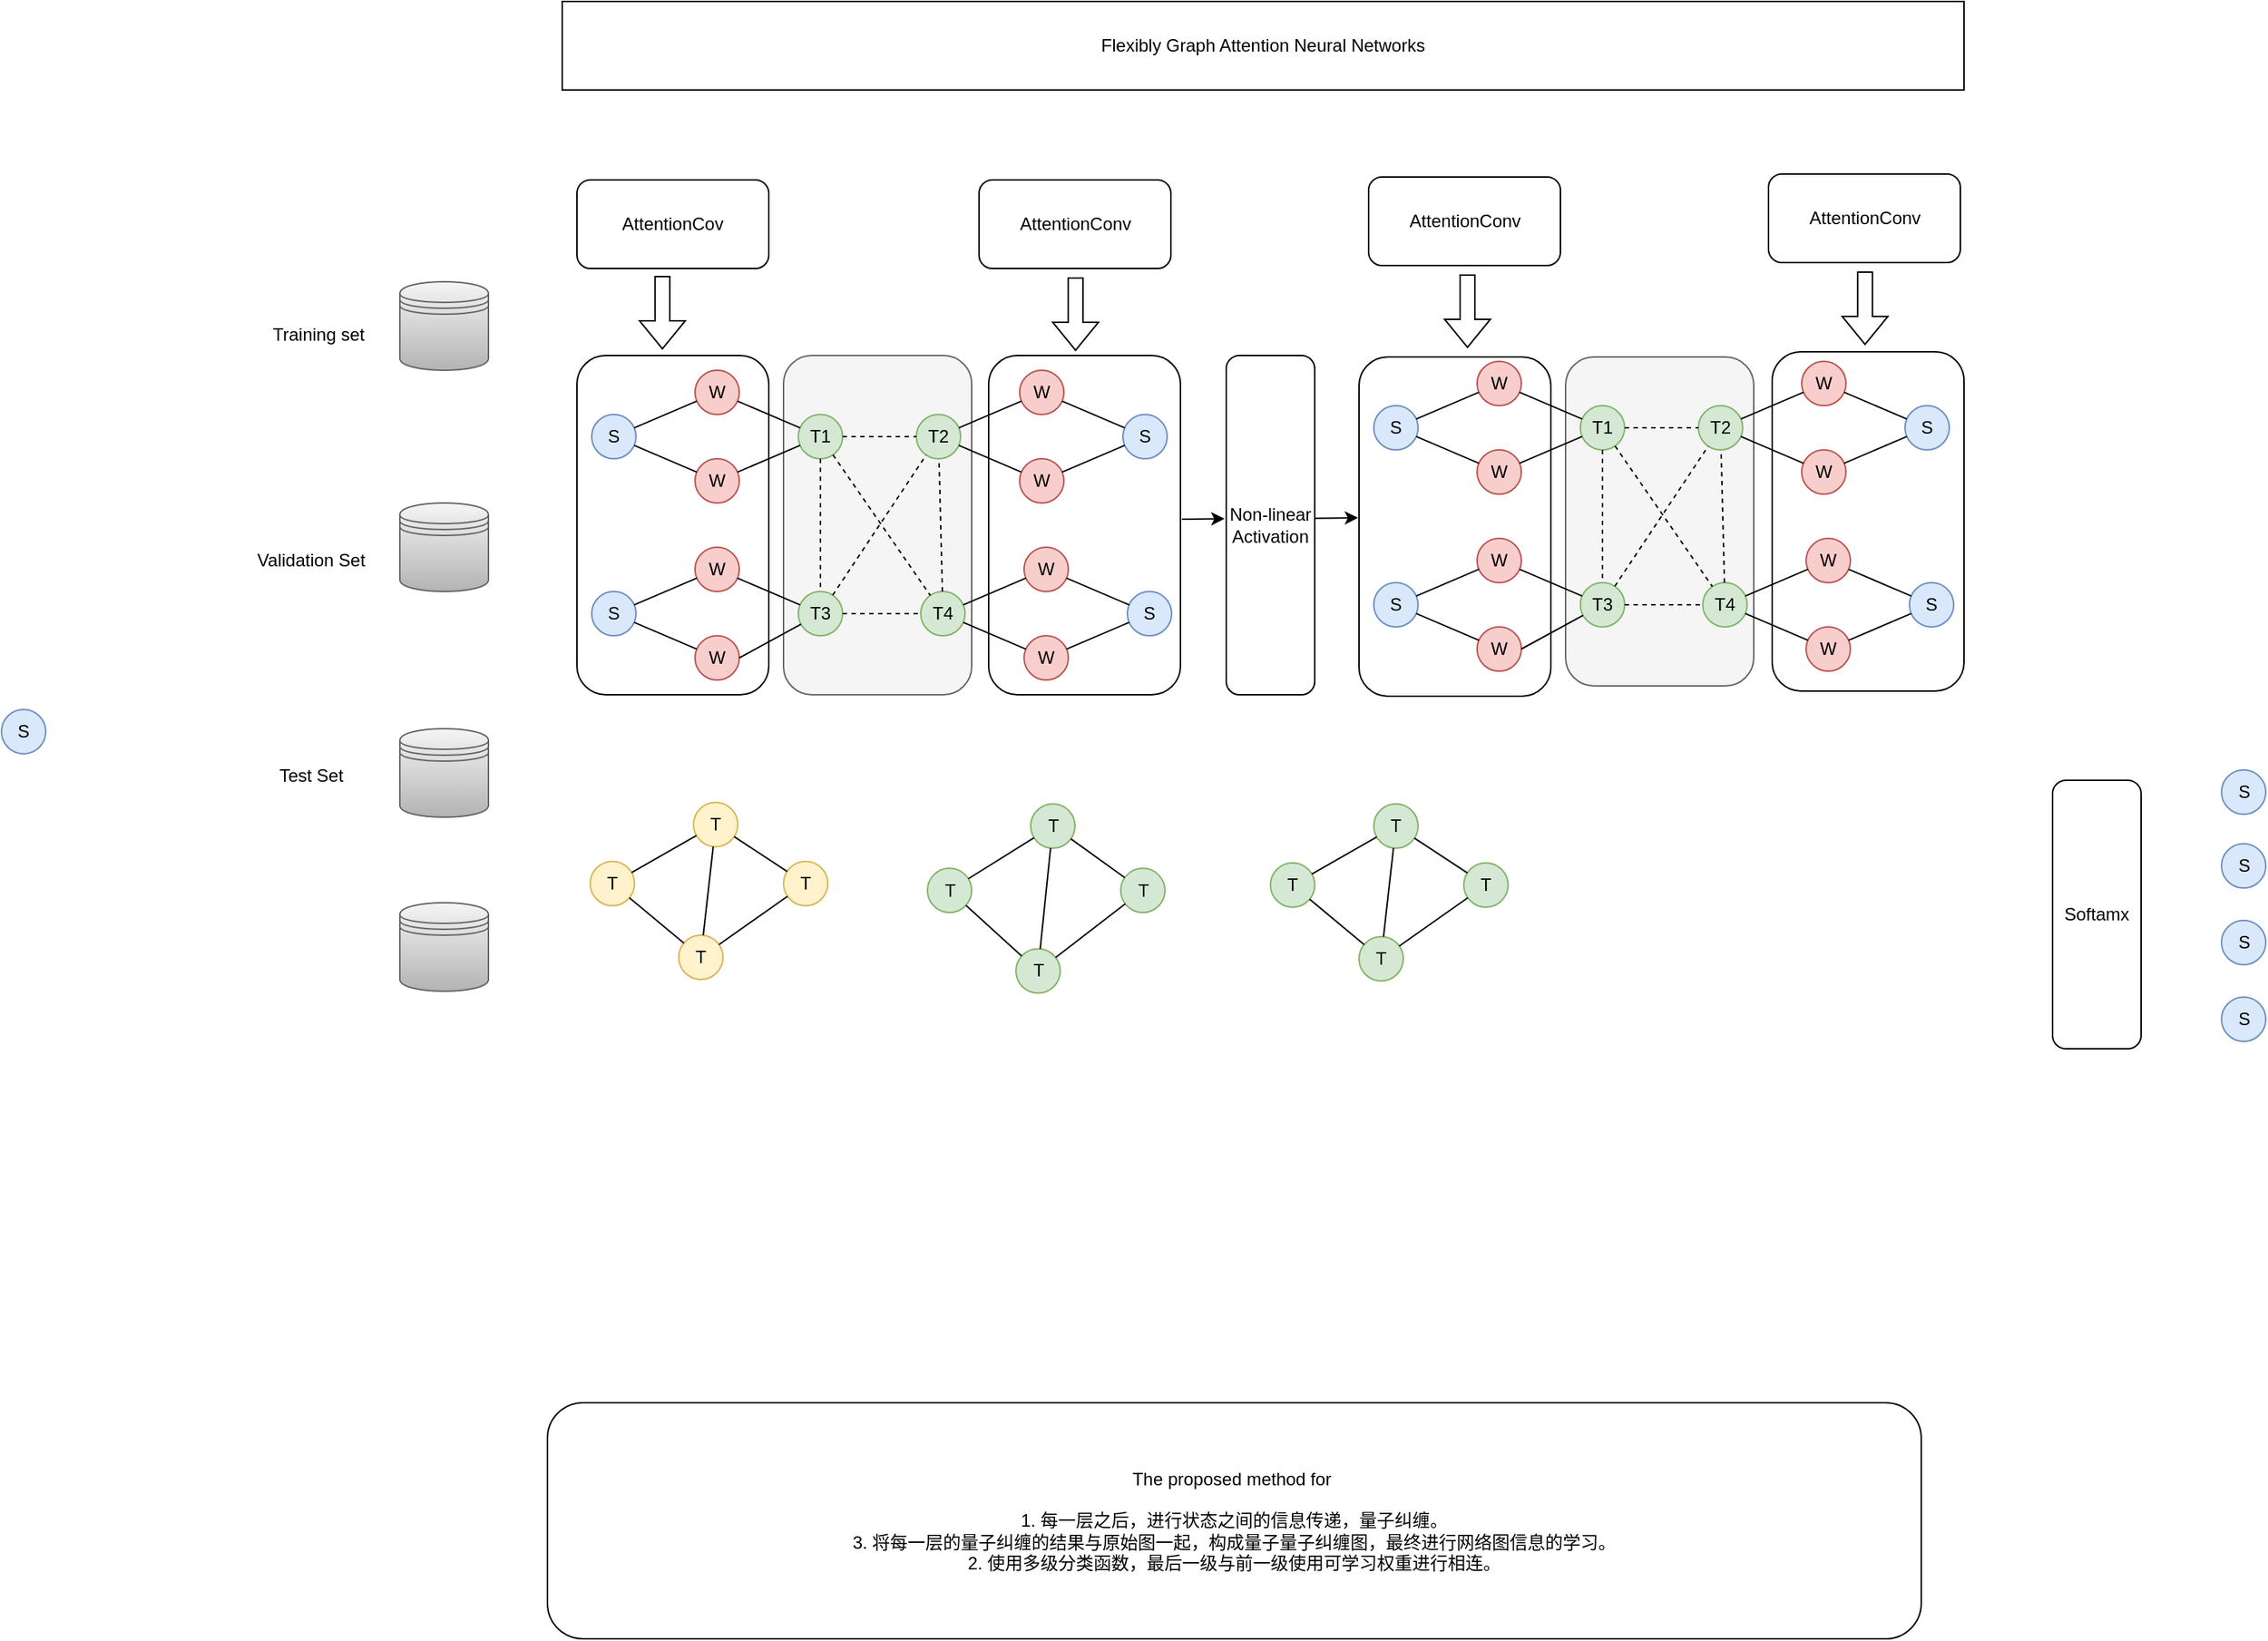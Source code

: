 <mxfile version="20.4.1" type="github">
  <diagram id="ObROusXgH3hBW1gGpqjg" name="第 1 页">
    <mxGraphModel dx="3052" dy="1200" grid="1" gridSize="10" guides="1" tooltips="1" connect="1" arrows="1" fold="1" page="1" pageScale="1" pageWidth="827" pageHeight="1169" math="0" shadow="0">
      <root>
        <mxCell id="0" />
        <mxCell id="1" parent="0" />
        <mxCell id="uUBAp2DgtA_l8BqaeNeY-1" value="" style="rounded=1;whiteSpace=wrap;html=1;" vertex="1" parent="1">
          <mxGeometry x="1020" y="817.5" width="130" height="230" as="geometry" />
        </mxCell>
        <mxCell id="uUBAp2DgtA_l8BqaeNeY-2" value="" style="rounded=1;whiteSpace=wrap;html=1;" vertex="1" parent="1">
          <mxGeometry x="489" y="820" width="130" height="230" as="geometry" />
        </mxCell>
        <mxCell id="uUBAp2DgtA_l8BqaeNeY-3" value="" style="rounded=1;whiteSpace=wrap;html=1;" vertex="1" parent="1">
          <mxGeometry x="740" y="821" width="130" height="230" as="geometry" />
        </mxCell>
        <mxCell id="uUBAp2DgtA_l8BqaeNeY-4" value="" style="rounded=1;whiteSpace=wrap;html=1;" vertex="1" parent="1">
          <mxGeometry x="210" y="820" width="130" height="230" as="geometry" />
        </mxCell>
        <mxCell id="uUBAp2DgtA_l8BqaeNeY-5" value="" style="rounded=1;whiteSpace=wrap;html=1;fillColor=#f5f5f5;fontColor=#333333;strokeColor=#666666;" vertex="1" parent="1">
          <mxGeometry x="350" y="820" width="127.5" height="230" as="geometry" />
        </mxCell>
        <mxCell id="uUBAp2DgtA_l8BqaeNeY-6" value="S" style="ellipse;whiteSpace=wrap;html=1;aspect=fixed;fillColor=#dae8fc;strokeColor=#6c8ebf;" vertex="1" parent="1">
          <mxGeometry x="220" y="860" width="30" height="30" as="geometry" />
        </mxCell>
        <mxCell id="uUBAp2DgtA_l8BqaeNeY-7" value="W" style="ellipse;whiteSpace=wrap;html=1;aspect=fixed;fillColor=#f8cecc;strokeColor=#b85450;" vertex="1" parent="1">
          <mxGeometry x="290" y="830" width="30" height="30" as="geometry" />
        </mxCell>
        <mxCell id="uUBAp2DgtA_l8BqaeNeY-8" value="W" style="ellipse;whiteSpace=wrap;html=1;aspect=fixed;fillColor=#f8cecc;strokeColor=#b85450;" vertex="1" parent="1">
          <mxGeometry x="290" y="890" width="30" height="30" as="geometry" />
        </mxCell>
        <mxCell id="uUBAp2DgtA_l8BqaeNeY-9" value="T1" style="ellipse;whiteSpace=wrap;html=1;aspect=fixed;fillColor=#d5e8d4;strokeColor=#82b366;" vertex="1" parent="1">
          <mxGeometry x="360" y="860" width="30" height="30" as="geometry" />
        </mxCell>
        <mxCell id="uUBAp2DgtA_l8BqaeNeY-10" value="S" style="ellipse;whiteSpace=wrap;html=1;aspect=fixed;fillColor=#dae8fc;strokeColor=#6c8ebf;" vertex="1" parent="1">
          <mxGeometry x="220" y="980" width="30" height="30" as="geometry" />
        </mxCell>
        <mxCell id="uUBAp2DgtA_l8BqaeNeY-11" value="W" style="ellipse;whiteSpace=wrap;html=1;aspect=fixed;fillColor=#f8cecc;strokeColor=#b85450;" vertex="1" parent="1">
          <mxGeometry x="290" y="950" width="30" height="30" as="geometry" />
        </mxCell>
        <mxCell id="uUBAp2DgtA_l8BqaeNeY-12" value="W" style="ellipse;whiteSpace=wrap;html=1;aspect=fixed;fillColor=#f8cecc;strokeColor=#b85450;" vertex="1" parent="1">
          <mxGeometry x="290" y="1010" width="30" height="30" as="geometry" />
        </mxCell>
        <mxCell id="uUBAp2DgtA_l8BqaeNeY-13" value="T3" style="ellipse;whiteSpace=wrap;html=1;aspect=fixed;fillColor=#d5e8d4;strokeColor=#82b366;" vertex="1" parent="1">
          <mxGeometry x="360" y="980" width="30" height="30" as="geometry" />
        </mxCell>
        <mxCell id="uUBAp2DgtA_l8BqaeNeY-14" value="" style="endArrow=none;html=1;rounded=0;" edge="1" parent="1" source="uUBAp2DgtA_l8BqaeNeY-6" target="uUBAp2DgtA_l8BqaeNeY-7">
          <mxGeometry width="50" height="50" relative="1" as="geometry">
            <mxPoint x="390" y="960" as="sourcePoint" />
            <mxPoint x="440" y="910" as="targetPoint" />
          </mxGeometry>
        </mxCell>
        <mxCell id="uUBAp2DgtA_l8BqaeNeY-15" value="" style="endArrow=none;html=1;rounded=0;" edge="1" parent="1" source="uUBAp2DgtA_l8BqaeNeY-6" target="uUBAp2DgtA_l8BqaeNeY-8">
          <mxGeometry width="50" height="50" relative="1" as="geometry">
            <mxPoint x="280" y="885" as="sourcePoint" />
            <mxPoint x="304.393" y="865.607" as="targetPoint" />
          </mxGeometry>
        </mxCell>
        <mxCell id="uUBAp2DgtA_l8BqaeNeY-16" value="" style="endArrow=none;html=1;rounded=0;" edge="1" parent="1" source="uUBAp2DgtA_l8BqaeNeY-10" target="uUBAp2DgtA_l8BqaeNeY-11">
          <mxGeometry width="50" height="50" relative="1" as="geometry">
            <mxPoint x="280" y="885" as="sourcePoint" />
            <mxPoint x="300" y="915" as="targetPoint" />
          </mxGeometry>
        </mxCell>
        <mxCell id="uUBAp2DgtA_l8BqaeNeY-17" value="" style="endArrow=none;html=1;rounded=0;" edge="1" parent="1" source="uUBAp2DgtA_l8BqaeNeY-10" target="uUBAp2DgtA_l8BqaeNeY-12">
          <mxGeometry width="50" height="50" relative="1" as="geometry">
            <mxPoint x="280" y="1005" as="sourcePoint" />
            <mxPoint x="304.393" y="985.607" as="targetPoint" />
          </mxGeometry>
        </mxCell>
        <mxCell id="uUBAp2DgtA_l8BqaeNeY-18" value="" style="endArrow=none;html=1;rounded=0;" edge="1" parent="1" source="uUBAp2DgtA_l8BqaeNeY-7" target="uUBAp2DgtA_l8BqaeNeY-9">
          <mxGeometry width="50" height="50" relative="1" as="geometry">
            <mxPoint x="280" y="885" as="sourcePoint" />
            <mxPoint x="304.393" y="865.607" as="targetPoint" />
          </mxGeometry>
        </mxCell>
        <mxCell id="uUBAp2DgtA_l8BqaeNeY-19" value="" style="endArrow=none;html=1;rounded=0;" edge="1" parent="1" source="uUBAp2DgtA_l8BqaeNeY-8" target="uUBAp2DgtA_l8BqaeNeY-9">
          <mxGeometry width="50" height="50" relative="1" as="geometry">
            <mxPoint x="330" y="855" as="sourcePoint" />
            <mxPoint x="370" y="885" as="targetPoint" />
          </mxGeometry>
        </mxCell>
        <mxCell id="uUBAp2DgtA_l8BqaeNeY-20" value="" style="endArrow=none;html=1;rounded=0;" edge="1" parent="1" source="uUBAp2DgtA_l8BqaeNeY-11" target="uUBAp2DgtA_l8BqaeNeY-13">
          <mxGeometry width="50" height="50" relative="1" as="geometry">
            <mxPoint x="330" y="915" as="sourcePoint" />
            <mxPoint x="370" y="885" as="targetPoint" />
          </mxGeometry>
        </mxCell>
        <mxCell id="uUBAp2DgtA_l8BqaeNeY-21" value="" style="endArrow=none;html=1;rounded=0;exitX=1;exitY=0.5;exitDx=0;exitDy=0;" edge="1" parent="1" source="uUBAp2DgtA_l8BqaeNeY-12" target="uUBAp2DgtA_l8BqaeNeY-13">
          <mxGeometry width="50" height="50" relative="1" as="geometry">
            <mxPoint x="330" y="975" as="sourcePoint" />
            <mxPoint x="370" y="1005" as="targetPoint" />
          </mxGeometry>
        </mxCell>
        <mxCell id="uUBAp2DgtA_l8BqaeNeY-22" value="T2" style="ellipse;whiteSpace=wrap;html=1;aspect=fixed;fillColor=#d5e8d4;strokeColor=#82b366;" vertex="1" parent="1">
          <mxGeometry x="440" y="860" width="30" height="30" as="geometry" />
        </mxCell>
        <mxCell id="uUBAp2DgtA_l8BqaeNeY-23" value="W" style="ellipse;whiteSpace=wrap;html=1;aspect=fixed;fillColor=#f8cecc;strokeColor=#b85450;" vertex="1" parent="1">
          <mxGeometry x="510" y="830" width="30" height="30" as="geometry" />
        </mxCell>
        <mxCell id="uUBAp2DgtA_l8BqaeNeY-24" value="W" style="ellipse;whiteSpace=wrap;html=1;aspect=fixed;fillColor=#f8cecc;strokeColor=#b85450;" vertex="1" parent="1">
          <mxGeometry x="510" y="890" width="30" height="30" as="geometry" />
        </mxCell>
        <mxCell id="uUBAp2DgtA_l8BqaeNeY-25" value="S" style="ellipse;whiteSpace=wrap;html=1;aspect=fixed;fillColor=#dae8fc;strokeColor=#6c8ebf;" vertex="1" parent="1">
          <mxGeometry x="580" y="860" width="30" height="30" as="geometry" />
        </mxCell>
        <mxCell id="uUBAp2DgtA_l8BqaeNeY-26" value="" style="endArrow=none;html=1;rounded=0;" edge="1" parent="1" source="uUBAp2DgtA_l8BqaeNeY-22" target="uUBAp2DgtA_l8BqaeNeY-23">
          <mxGeometry width="50" height="50" relative="1" as="geometry">
            <mxPoint x="610" y="960" as="sourcePoint" />
            <mxPoint x="660" y="910" as="targetPoint" />
          </mxGeometry>
        </mxCell>
        <mxCell id="uUBAp2DgtA_l8BqaeNeY-27" value="" style="endArrow=none;html=1;rounded=0;" edge="1" parent="1" source="uUBAp2DgtA_l8BqaeNeY-22" target="uUBAp2DgtA_l8BqaeNeY-24">
          <mxGeometry width="50" height="50" relative="1" as="geometry">
            <mxPoint x="500" y="885" as="sourcePoint" />
            <mxPoint x="524.393" y="865.607" as="targetPoint" />
          </mxGeometry>
        </mxCell>
        <mxCell id="uUBAp2DgtA_l8BqaeNeY-28" value="" style="endArrow=none;html=1;rounded=0;" edge="1" parent="1" source="uUBAp2DgtA_l8BqaeNeY-23" target="uUBAp2DgtA_l8BqaeNeY-25">
          <mxGeometry width="50" height="50" relative="1" as="geometry">
            <mxPoint x="500" y="885" as="sourcePoint" />
            <mxPoint x="524.393" y="865.607" as="targetPoint" />
          </mxGeometry>
        </mxCell>
        <mxCell id="uUBAp2DgtA_l8BqaeNeY-29" value="" style="endArrow=none;html=1;rounded=0;" edge="1" parent="1" source="uUBAp2DgtA_l8BqaeNeY-24" target="uUBAp2DgtA_l8BqaeNeY-25">
          <mxGeometry width="50" height="50" relative="1" as="geometry">
            <mxPoint x="550" y="855" as="sourcePoint" />
            <mxPoint x="590" y="885" as="targetPoint" />
          </mxGeometry>
        </mxCell>
        <mxCell id="uUBAp2DgtA_l8BqaeNeY-30" value="T4" style="ellipse;whiteSpace=wrap;html=1;aspect=fixed;fillColor=#d5e8d4;strokeColor=#82b366;" vertex="1" parent="1">
          <mxGeometry x="443" y="980" width="30" height="30" as="geometry" />
        </mxCell>
        <mxCell id="uUBAp2DgtA_l8BqaeNeY-31" value="W" style="ellipse;whiteSpace=wrap;html=1;aspect=fixed;fillColor=#f8cecc;strokeColor=#b85450;" vertex="1" parent="1">
          <mxGeometry x="513" y="950" width="30" height="30" as="geometry" />
        </mxCell>
        <mxCell id="uUBAp2DgtA_l8BqaeNeY-32" value="W" style="ellipse;whiteSpace=wrap;html=1;aspect=fixed;fillColor=#f8cecc;strokeColor=#b85450;" vertex="1" parent="1">
          <mxGeometry x="513" y="1010" width="30" height="30" as="geometry" />
        </mxCell>
        <mxCell id="uUBAp2DgtA_l8BqaeNeY-33" value="S" style="ellipse;whiteSpace=wrap;html=1;aspect=fixed;fillColor=#dae8fc;strokeColor=#6c8ebf;" vertex="1" parent="1">
          <mxGeometry x="583" y="980" width="30" height="30" as="geometry" />
        </mxCell>
        <mxCell id="uUBAp2DgtA_l8BqaeNeY-34" value="" style="endArrow=none;html=1;rounded=0;" edge="1" parent="1" source="uUBAp2DgtA_l8BqaeNeY-30" target="uUBAp2DgtA_l8BqaeNeY-31">
          <mxGeometry width="50" height="50" relative="1" as="geometry">
            <mxPoint x="613" y="1080" as="sourcePoint" />
            <mxPoint x="663" y="1030" as="targetPoint" />
          </mxGeometry>
        </mxCell>
        <mxCell id="uUBAp2DgtA_l8BqaeNeY-35" value="" style="endArrow=none;html=1;rounded=0;" edge="1" parent="1" source="uUBAp2DgtA_l8BqaeNeY-30" target="uUBAp2DgtA_l8BqaeNeY-32">
          <mxGeometry width="50" height="50" relative="1" as="geometry">
            <mxPoint x="503" y="1005" as="sourcePoint" />
            <mxPoint x="527.393" y="985.607" as="targetPoint" />
          </mxGeometry>
        </mxCell>
        <mxCell id="uUBAp2DgtA_l8BqaeNeY-36" value="" style="endArrow=none;html=1;rounded=0;" edge="1" parent="1" source="uUBAp2DgtA_l8BqaeNeY-31" target="uUBAp2DgtA_l8BqaeNeY-33">
          <mxGeometry width="50" height="50" relative="1" as="geometry">
            <mxPoint x="503" y="1005" as="sourcePoint" />
            <mxPoint x="527.393" y="985.607" as="targetPoint" />
          </mxGeometry>
        </mxCell>
        <mxCell id="uUBAp2DgtA_l8BqaeNeY-37" value="" style="endArrow=none;html=1;rounded=0;" edge="1" parent="1" source="uUBAp2DgtA_l8BqaeNeY-32" target="uUBAp2DgtA_l8BqaeNeY-33">
          <mxGeometry width="50" height="50" relative="1" as="geometry">
            <mxPoint x="553" y="975" as="sourcePoint" />
            <mxPoint x="593" y="1005" as="targetPoint" />
          </mxGeometry>
        </mxCell>
        <mxCell id="uUBAp2DgtA_l8BqaeNeY-38" value="" style="endArrow=none;dashed=1;html=1;rounded=0;" edge="1" parent="1" source="uUBAp2DgtA_l8BqaeNeY-9" target="uUBAp2DgtA_l8BqaeNeY-22">
          <mxGeometry width="50" height="50" relative="1" as="geometry">
            <mxPoint x="390" y="920" as="sourcePoint" />
            <mxPoint x="440" y="870" as="targetPoint" />
          </mxGeometry>
        </mxCell>
        <mxCell id="uUBAp2DgtA_l8BqaeNeY-39" value="" style="endArrow=none;dashed=1;html=1;rounded=0;" edge="1" parent="1" source="uUBAp2DgtA_l8BqaeNeY-9" target="uUBAp2DgtA_l8BqaeNeY-30">
          <mxGeometry width="50" height="50" relative="1" as="geometry">
            <mxPoint x="400" y="885" as="sourcePoint" />
            <mxPoint x="450" y="885" as="targetPoint" />
          </mxGeometry>
        </mxCell>
        <mxCell id="uUBAp2DgtA_l8BqaeNeY-40" value="" style="endArrow=none;dashed=1;html=1;rounded=0;" edge="1" parent="1" source="uUBAp2DgtA_l8BqaeNeY-9" target="uUBAp2DgtA_l8BqaeNeY-13">
          <mxGeometry width="50" height="50" relative="1" as="geometry">
            <mxPoint x="410" y="895" as="sourcePoint" />
            <mxPoint x="460" y="895" as="targetPoint" />
          </mxGeometry>
        </mxCell>
        <mxCell id="uUBAp2DgtA_l8BqaeNeY-41" value="" style="endArrow=none;dashed=1;html=1;rounded=0;" edge="1" parent="1" source="uUBAp2DgtA_l8BqaeNeY-30" target="uUBAp2DgtA_l8BqaeNeY-22">
          <mxGeometry width="50" height="50" relative="1" as="geometry">
            <mxPoint x="400" y="885" as="sourcePoint" />
            <mxPoint x="450" y="885" as="targetPoint" />
          </mxGeometry>
        </mxCell>
        <mxCell id="uUBAp2DgtA_l8BqaeNeY-42" value="" style="endArrow=none;dashed=1;html=1;rounded=0;" edge="1" parent="1" source="uUBAp2DgtA_l8BqaeNeY-13" target="uUBAp2DgtA_l8BqaeNeY-22">
          <mxGeometry width="50" height="50" relative="1" as="geometry">
            <mxPoint x="467.643" y="990.004" as="sourcePoint" />
            <mxPoint x="465.312" y="899.997" as="targetPoint" />
          </mxGeometry>
        </mxCell>
        <mxCell id="uUBAp2DgtA_l8BqaeNeY-43" value="" style="endArrow=none;dashed=1;html=1;rounded=0;" edge="1" parent="1" source="uUBAp2DgtA_l8BqaeNeY-13" target="uUBAp2DgtA_l8BqaeNeY-30">
          <mxGeometry width="50" height="50" relative="1" as="geometry">
            <mxPoint x="393.287" y="992.497" as="sourcePoint" />
            <mxPoint x="456.679" y="897.481" as="targetPoint" />
          </mxGeometry>
        </mxCell>
        <mxCell id="uUBAp2DgtA_l8BqaeNeY-44" value="" style="rounded=1;whiteSpace=wrap;html=1;fillColor=#f5f5f5;fontColor=#333333;strokeColor=#666666;" vertex="1" parent="1">
          <mxGeometry x="880" y="821" width="127.5" height="223" as="geometry" />
        </mxCell>
        <mxCell id="uUBAp2DgtA_l8BqaeNeY-45" value="S" style="ellipse;whiteSpace=wrap;html=1;aspect=fixed;fillColor=#dae8fc;strokeColor=#6c8ebf;" vertex="1" parent="1">
          <mxGeometry x="750" y="854" width="30" height="30" as="geometry" />
        </mxCell>
        <mxCell id="uUBAp2DgtA_l8BqaeNeY-46" value="W" style="ellipse;whiteSpace=wrap;html=1;aspect=fixed;fillColor=#f8cecc;strokeColor=#b85450;" vertex="1" parent="1">
          <mxGeometry x="820" y="824" width="30" height="30" as="geometry" />
        </mxCell>
        <mxCell id="uUBAp2DgtA_l8BqaeNeY-47" value="W" style="ellipse;whiteSpace=wrap;html=1;aspect=fixed;fillColor=#f8cecc;strokeColor=#b85450;" vertex="1" parent="1">
          <mxGeometry x="820" y="884" width="30" height="30" as="geometry" />
        </mxCell>
        <mxCell id="uUBAp2DgtA_l8BqaeNeY-48" value="T1" style="ellipse;whiteSpace=wrap;html=1;aspect=fixed;fillColor=#d5e8d4;strokeColor=#82b366;" vertex="1" parent="1">
          <mxGeometry x="890" y="854" width="30" height="30" as="geometry" />
        </mxCell>
        <mxCell id="uUBAp2DgtA_l8BqaeNeY-49" value="S" style="ellipse;whiteSpace=wrap;html=1;aspect=fixed;fillColor=#dae8fc;strokeColor=#6c8ebf;" vertex="1" parent="1">
          <mxGeometry x="750" y="974" width="30" height="30" as="geometry" />
        </mxCell>
        <mxCell id="uUBAp2DgtA_l8BqaeNeY-50" value="W" style="ellipse;whiteSpace=wrap;html=1;aspect=fixed;fillColor=#f8cecc;strokeColor=#b85450;" vertex="1" parent="1">
          <mxGeometry x="820" y="944" width="30" height="30" as="geometry" />
        </mxCell>
        <mxCell id="uUBAp2DgtA_l8BqaeNeY-51" value="W" style="ellipse;whiteSpace=wrap;html=1;aspect=fixed;fillColor=#f8cecc;strokeColor=#b85450;" vertex="1" parent="1">
          <mxGeometry x="820" y="1004" width="30" height="30" as="geometry" />
        </mxCell>
        <mxCell id="uUBAp2DgtA_l8BqaeNeY-52" value="T3" style="ellipse;whiteSpace=wrap;html=1;aspect=fixed;fillColor=#d5e8d4;strokeColor=#82b366;" vertex="1" parent="1">
          <mxGeometry x="890" y="974" width="30" height="30" as="geometry" />
        </mxCell>
        <mxCell id="uUBAp2DgtA_l8BqaeNeY-53" value="" style="endArrow=none;html=1;rounded=0;" edge="1" parent="1" source="uUBAp2DgtA_l8BqaeNeY-45" target="uUBAp2DgtA_l8BqaeNeY-46">
          <mxGeometry width="50" height="50" relative="1" as="geometry">
            <mxPoint x="920" y="954" as="sourcePoint" />
            <mxPoint x="970" y="904" as="targetPoint" />
          </mxGeometry>
        </mxCell>
        <mxCell id="uUBAp2DgtA_l8BqaeNeY-54" value="" style="endArrow=none;html=1;rounded=0;" edge="1" parent="1" source="uUBAp2DgtA_l8BqaeNeY-45" target="uUBAp2DgtA_l8BqaeNeY-47">
          <mxGeometry width="50" height="50" relative="1" as="geometry">
            <mxPoint x="810" y="879" as="sourcePoint" />
            <mxPoint x="834.393" y="859.607" as="targetPoint" />
          </mxGeometry>
        </mxCell>
        <mxCell id="uUBAp2DgtA_l8BqaeNeY-55" value="" style="endArrow=none;html=1;rounded=0;" edge="1" parent="1" source="uUBAp2DgtA_l8BqaeNeY-49" target="uUBAp2DgtA_l8BqaeNeY-50">
          <mxGeometry width="50" height="50" relative="1" as="geometry">
            <mxPoint x="810" y="879" as="sourcePoint" />
            <mxPoint x="830" y="909" as="targetPoint" />
          </mxGeometry>
        </mxCell>
        <mxCell id="uUBAp2DgtA_l8BqaeNeY-56" value="" style="endArrow=none;html=1;rounded=0;" edge="1" parent="1" source="uUBAp2DgtA_l8BqaeNeY-49" target="uUBAp2DgtA_l8BqaeNeY-51">
          <mxGeometry width="50" height="50" relative="1" as="geometry">
            <mxPoint x="810" y="999" as="sourcePoint" />
            <mxPoint x="834.393" y="979.607" as="targetPoint" />
          </mxGeometry>
        </mxCell>
        <mxCell id="uUBAp2DgtA_l8BqaeNeY-57" value="" style="endArrow=none;html=1;rounded=0;" edge="1" parent="1" source="uUBAp2DgtA_l8BqaeNeY-46" target="uUBAp2DgtA_l8BqaeNeY-48">
          <mxGeometry width="50" height="50" relative="1" as="geometry">
            <mxPoint x="810" y="879" as="sourcePoint" />
            <mxPoint x="834.393" y="859.607" as="targetPoint" />
          </mxGeometry>
        </mxCell>
        <mxCell id="uUBAp2DgtA_l8BqaeNeY-58" value="" style="endArrow=none;html=1;rounded=0;" edge="1" parent="1" source="uUBAp2DgtA_l8BqaeNeY-47" target="uUBAp2DgtA_l8BqaeNeY-48">
          <mxGeometry width="50" height="50" relative="1" as="geometry">
            <mxPoint x="860" y="849" as="sourcePoint" />
            <mxPoint x="900" y="879" as="targetPoint" />
          </mxGeometry>
        </mxCell>
        <mxCell id="uUBAp2DgtA_l8BqaeNeY-59" value="" style="endArrow=none;html=1;rounded=0;" edge="1" parent="1" source="uUBAp2DgtA_l8BqaeNeY-50" target="uUBAp2DgtA_l8BqaeNeY-52">
          <mxGeometry width="50" height="50" relative="1" as="geometry">
            <mxPoint x="860" y="909" as="sourcePoint" />
            <mxPoint x="900" y="879" as="targetPoint" />
          </mxGeometry>
        </mxCell>
        <mxCell id="uUBAp2DgtA_l8BqaeNeY-60" value="" style="endArrow=none;html=1;rounded=0;exitX=1;exitY=0.5;exitDx=0;exitDy=0;" edge="1" parent="1" source="uUBAp2DgtA_l8BqaeNeY-51" target="uUBAp2DgtA_l8BqaeNeY-52">
          <mxGeometry width="50" height="50" relative="1" as="geometry">
            <mxPoint x="860" y="969" as="sourcePoint" />
            <mxPoint x="900" y="999" as="targetPoint" />
          </mxGeometry>
        </mxCell>
        <mxCell id="uUBAp2DgtA_l8BqaeNeY-61" value="T2" style="ellipse;whiteSpace=wrap;html=1;aspect=fixed;fillColor=#d5e8d4;strokeColor=#82b366;" vertex="1" parent="1">
          <mxGeometry x="970" y="854" width="30" height="30" as="geometry" />
        </mxCell>
        <mxCell id="uUBAp2DgtA_l8BqaeNeY-62" value="W" style="ellipse;whiteSpace=wrap;html=1;aspect=fixed;fillColor=#f8cecc;strokeColor=#b85450;" vertex="1" parent="1">
          <mxGeometry x="1040" y="824" width="30" height="30" as="geometry" />
        </mxCell>
        <mxCell id="uUBAp2DgtA_l8BqaeNeY-63" value="W" style="ellipse;whiteSpace=wrap;html=1;aspect=fixed;fillColor=#f8cecc;strokeColor=#b85450;" vertex="1" parent="1">
          <mxGeometry x="1040" y="884" width="30" height="30" as="geometry" />
        </mxCell>
        <mxCell id="uUBAp2DgtA_l8BqaeNeY-64" value="S" style="ellipse;whiteSpace=wrap;html=1;aspect=fixed;fillColor=#dae8fc;strokeColor=#6c8ebf;" vertex="1" parent="1">
          <mxGeometry x="1110" y="854" width="30" height="30" as="geometry" />
        </mxCell>
        <mxCell id="uUBAp2DgtA_l8BqaeNeY-65" value="" style="endArrow=none;html=1;rounded=0;" edge="1" parent="1" source="uUBAp2DgtA_l8BqaeNeY-61" target="uUBAp2DgtA_l8BqaeNeY-62">
          <mxGeometry width="50" height="50" relative="1" as="geometry">
            <mxPoint x="1140" y="954" as="sourcePoint" />
            <mxPoint x="1190" y="904" as="targetPoint" />
          </mxGeometry>
        </mxCell>
        <mxCell id="uUBAp2DgtA_l8BqaeNeY-66" value="" style="endArrow=none;html=1;rounded=0;" edge="1" parent="1" source="uUBAp2DgtA_l8BqaeNeY-61" target="uUBAp2DgtA_l8BqaeNeY-63">
          <mxGeometry width="50" height="50" relative="1" as="geometry">
            <mxPoint x="1030" y="879" as="sourcePoint" />
            <mxPoint x="1054.393" y="859.607" as="targetPoint" />
          </mxGeometry>
        </mxCell>
        <mxCell id="uUBAp2DgtA_l8BqaeNeY-67" value="" style="endArrow=none;html=1;rounded=0;" edge="1" parent="1" source="uUBAp2DgtA_l8BqaeNeY-62" target="uUBAp2DgtA_l8BqaeNeY-64">
          <mxGeometry width="50" height="50" relative="1" as="geometry">
            <mxPoint x="1030" y="879" as="sourcePoint" />
            <mxPoint x="1054.393" y="859.607" as="targetPoint" />
          </mxGeometry>
        </mxCell>
        <mxCell id="uUBAp2DgtA_l8BqaeNeY-68" value="" style="endArrow=none;html=1;rounded=0;" edge="1" parent="1" source="uUBAp2DgtA_l8BqaeNeY-63" target="uUBAp2DgtA_l8BqaeNeY-64">
          <mxGeometry width="50" height="50" relative="1" as="geometry">
            <mxPoint x="1080" y="849" as="sourcePoint" />
            <mxPoint x="1120" y="879" as="targetPoint" />
          </mxGeometry>
        </mxCell>
        <mxCell id="uUBAp2DgtA_l8BqaeNeY-69" value="T4" style="ellipse;whiteSpace=wrap;html=1;aspect=fixed;fillColor=#d5e8d4;strokeColor=#82b366;" vertex="1" parent="1">
          <mxGeometry x="973" y="974" width="30" height="30" as="geometry" />
        </mxCell>
        <mxCell id="uUBAp2DgtA_l8BqaeNeY-70" value="W" style="ellipse;whiteSpace=wrap;html=1;aspect=fixed;fillColor=#f8cecc;strokeColor=#b85450;" vertex="1" parent="1">
          <mxGeometry x="1043" y="944" width="30" height="30" as="geometry" />
        </mxCell>
        <mxCell id="uUBAp2DgtA_l8BqaeNeY-71" value="W" style="ellipse;whiteSpace=wrap;html=1;aspect=fixed;fillColor=#f8cecc;strokeColor=#b85450;" vertex="1" parent="1">
          <mxGeometry x="1043" y="1004" width="30" height="30" as="geometry" />
        </mxCell>
        <mxCell id="uUBAp2DgtA_l8BqaeNeY-72" value="S" style="ellipse;whiteSpace=wrap;html=1;aspect=fixed;fillColor=#dae8fc;strokeColor=#6c8ebf;" vertex="1" parent="1">
          <mxGeometry x="1113" y="974" width="30" height="30" as="geometry" />
        </mxCell>
        <mxCell id="uUBAp2DgtA_l8BqaeNeY-73" value="" style="endArrow=none;html=1;rounded=0;" edge="1" parent="1" source="uUBAp2DgtA_l8BqaeNeY-69" target="uUBAp2DgtA_l8BqaeNeY-70">
          <mxGeometry width="50" height="50" relative="1" as="geometry">
            <mxPoint x="1143" y="1074" as="sourcePoint" />
            <mxPoint x="1193" y="1024" as="targetPoint" />
          </mxGeometry>
        </mxCell>
        <mxCell id="uUBAp2DgtA_l8BqaeNeY-74" value="" style="endArrow=none;html=1;rounded=0;" edge="1" parent="1" source="uUBAp2DgtA_l8BqaeNeY-69" target="uUBAp2DgtA_l8BqaeNeY-71">
          <mxGeometry width="50" height="50" relative="1" as="geometry">
            <mxPoint x="1033" y="999" as="sourcePoint" />
            <mxPoint x="1057.393" y="979.607" as="targetPoint" />
          </mxGeometry>
        </mxCell>
        <mxCell id="uUBAp2DgtA_l8BqaeNeY-75" value="" style="endArrow=none;html=1;rounded=0;" edge="1" parent="1" source="uUBAp2DgtA_l8BqaeNeY-70" target="uUBAp2DgtA_l8BqaeNeY-72">
          <mxGeometry width="50" height="50" relative="1" as="geometry">
            <mxPoint x="1033" y="999" as="sourcePoint" />
            <mxPoint x="1057.393" y="979.607" as="targetPoint" />
          </mxGeometry>
        </mxCell>
        <mxCell id="uUBAp2DgtA_l8BqaeNeY-76" value="" style="endArrow=none;html=1;rounded=0;" edge="1" parent="1" source="uUBAp2DgtA_l8BqaeNeY-71" target="uUBAp2DgtA_l8BqaeNeY-72">
          <mxGeometry width="50" height="50" relative="1" as="geometry">
            <mxPoint x="1083" y="969" as="sourcePoint" />
            <mxPoint x="1123" y="999" as="targetPoint" />
          </mxGeometry>
        </mxCell>
        <mxCell id="uUBAp2DgtA_l8BqaeNeY-77" value="" style="endArrow=none;dashed=1;html=1;rounded=0;" edge="1" parent="1" source="uUBAp2DgtA_l8BqaeNeY-48" target="uUBAp2DgtA_l8BqaeNeY-61">
          <mxGeometry width="50" height="50" relative="1" as="geometry">
            <mxPoint x="920" y="914" as="sourcePoint" />
            <mxPoint x="970" y="864" as="targetPoint" />
          </mxGeometry>
        </mxCell>
        <mxCell id="uUBAp2DgtA_l8BqaeNeY-78" value="" style="endArrow=none;dashed=1;html=1;rounded=0;" edge="1" parent="1" source="uUBAp2DgtA_l8BqaeNeY-48" target="uUBAp2DgtA_l8BqaeNeY-69">
          <mxGeometry width="50" height="50" relative="1" as="geometry">
            <mxPoint x="930" y="879" as="sourcePoint" />
            <mxPoint x="980" y="879" as="targetPoint" />
          </mxGeometry>
        </mxCell>
        <mxCell id="uUBAp2DgtA_l8BqaeNeY-79" value="" style="endArrow=none;dashed=1;html=1;rounded=0;" edge="1" parent="1" source="uUBAp2DgtA_l8BqaeNeY-48" target="uUBAp2DgtA_l8BqaeNeY-52">
          <mxGeometry width="50" height="50" relative="1" as="geometry">
            <mxPoint x="940" y="889" as="sourcePoint" />
            <mxPoint x="990" y="889" as="targetPoint" />
          </mxGeometry>
        </mxCell>
        <mxCell id="uUBAp2DgtA_l8BqaeNeY-80" value="" style="endArrow=none;dashed=1;html=1;rounded=0;" edge="1" parent="1" source="uUBAp2DgtA_l8BqaeNeY-69" target="uUBAp2DgtA_l8BqaeNeY-61">
          <mxGeometry width="50" height="50" relative="1" as="geometry">
            <mxPoint x="930" y="879" as="sourcePoint" />
            <mxPoint x="980" y="879" as="targetPoint" />
          </mxGeometry>
        </mxCell>
        <mxCell id="uUBAp2DgtA_l8BqaeNeY-81" value="" style="endArrow=none;dashed=1;html=1;rounded=0;" edge="1" parent="1" source="uUBAp2DgtA_l8BqaeNeY-52" target="uUBAp2DgtA_l8BqaeNeY-61">
          <mxGeometry width="50" height="50" relative="1" as="geometry">
            <mxPoint x="997.643" y="984.004" as="sourcePoint" />
            <mxPoint x="995.312" y="893.997" as="targetPoint" />
          </mxGeometry>
        </mxCell>
        <mxCell id="uUBAp2DgtA_l8BqaeNeY-82" value="" style="endArrow=none;dashed=1;html=1;rounded=0;" edge="1" parent="1" source="uUBAp2DgtA_l8BqaeNeY-52" target="uUBAp2DgtA_l8BqaeNeY-69">
          <mxGeometry width="50" height="50" relative="1" as="geometry">
            <mxPoint x="923.287" y="986.497" as="sourcePoint" />
            <mxPoint x="986.679" y="891.481" as="targetPoint" />
          </mxGeometry>
        </mxCell>
        <mxCell id="uUBAp2DgtA_l8BqaeNeY-83" value="Non-linear&lt;br&gt;Activation" style="rounded=1;whiteSpace=wrap;html=1;" vertex="1" parent="1">
          <mxGeometry x="650" y="820" width="60" height="230" as="geometry" />
        </mxCell>
        <mxCell id="uUBAp2DgtA_l8BqaeNeY-84" value="Softamx" style="rounded=1;whiteSpace=wrap;html=1;" vertex="1" parent="1">
          <mxGeometry x="1210" y="1108" width="60" height="182" as="geometry" />
        </mxCell>
        <mxCell id="uUBAp2DgtA_l8BqaeNeY-85" value="" style="shape=datastore;whiteSpace=wrap;html=1;fillColor=#f5f5f5;strokeColor=#666666;gradientColor=#b3b3b3;" vertex="1" parent="1">
          <mxGeometry x="90" y="770" width="60" height="60" as="geometry" />
        </mxCell>
        <mxCell id="uUBAp2DgtA_l8BqaeNeY-86" value="" style="shape=datastore;whiteSpace=wrap;html=1;fillColor=#f5f5f5;strokeColor=#666666;gradientColor=#b3b3b3;" vertex="1" parent="1">
          <mxGeometry x="90" y="920" width="60" height="60" as="geometry" />
        </mxCell>
        <mxCell id="uUBAp2DgtA_l8BqaeNeY-87" value="" style="shape=datastore;whiteSpace=wrap;html=1;fillColor=#f5f5f5;strokeColor=#666666;gradientColor=#b3b3b3;" vertex="1" parent="1">
          <mxGeometry x="90" y="1073" width="60" height="60" as="geometry" />
        </mxCell>
        <mxCell id="uUBAp2DgtA_l8BqaeNeY-88" value="S" style="ellipse;whiteSpace=wrap;html=1;aspect=fixed;fillColor=#dae8fc;strokeColor=#6c8ebf;" vertex="1" parent="1">
          <mxGeometry x="1324.5" y="1101" width="30" height="30" as="geometry" />
        </mxCell>
        <mxCell id="uUBAp2DgtA_l8BqaeNeY-89" value="S" style="ellipse;whiteSpace=wrap;html=1;aspect=fixed;fillColor=#dae8fc;strokeColor=#6c8ebf;" vertex="1" parent="1">
          <mxGeometry x="1324.5" y="1151" width="30" height="30" as="geometry" />
        </mxCell>
        <mxCell id="uUBAp2DgtA_l8BqaeNeY-90" value="S" style="ellipse;whiteSpace=wrap;html=1;aspect=fixed;fillColor=#dae8fc;strokeColor=#6c8ebf;" vertex="1" parent="1">
          <mxGeometry x="1324.5" y="1203" width="30" height="30" as="geometry" />
        </mxCell>
        <mxCell id="uUBAp2DgtA_l8BqaeNeY-91" value="S" style="ellipse;whiteSpace=wrap;html=1;aspect=fixed;fillColor=#dae8fc;strokeColor=#6c8ebf;" vertex="1" parent="1">
          <mxGeometry x="1324.5" y="1255" width="30" height="30" as="geometry" />
        </mxCell>
        <mxCell id="uUBAp2DgtA_l8BqaeNeY-92" value="" style="shape=flexArrow;endArrow=classic;html=1;rounded=0;" edge="1" parent="1">
          <mxGeometry width="50" height="50" relative="1" as="geometry">
            <mxPoint x="267.91" y="766" as="sourcePoint" />
            <mxPoint x="267.91" y="816" as="targetPoint" />
          </mxGeometry>
        </mxCell>
        <mxCell id="uUBAp2DgtA_l8BqaeNeY-93" value="AttentionCov" style="rounded=1;whiteSpace=wrap;html=1;" vertex="1" parent="1">
          <mxGeometry x="210" y="701" width="130" height="60" as="geometry" />
        </mxCell>
        <mxCell id="uUBAp2DgtA_l8BqaeNeY-94" value="AttentionConv" style="rounded=1;whiteSpace=wrap;html=1;" vertex="1" parent="1">
          <mxGeometry x="746.5" y="699" width="130" height="60" as="geometry" />
        </mxCell>
        <mxCell id="uUBAp2DgtA_l8BqaeNeY-95" value="" style="shape=flexArrow;endArrow=classic;html=1;rounded=0;" edge="1" parent="1">
          <mxGeometry width="50" height="50" relative="1" as="geometry">
            <mxPoint x="813.5" y="765" as="sourcePoint" />
            <mxPoint x="813.5" y="815" as="targetPoint" />
          </mxGeometry>
        </mxCell>
        <mxCell id="uUBAp2DgtA_l8BqaeNeY-96" value="" style="shape=flexArrow;endArrow=classic;html=1;rounded=0;" edge="1" parent="1">
          <mxGeometry width="50" height="50" relative="1" as="geometry">
            <mxPoint x="547.91" y="767" as="sourcePoint" />
            <mxPoint x="547.91" y="817" as="targetPoint" />
          </mxGeometry>
        </mxCell>
        <mxCell id="uUBAp2DgtA_l8BqaeNeY-97" value="AttentionConv" style="rounded=1;whiteSpace=wrap;html=1;" vertex="1" parent="1">
          <mxGeometry x="482.5" y="701" width="130" height="60" as="geometry" />
        </mxCell>
        <mxCell id="uUBAp2DgtA_l8BqaeNeY-98" value="" style="shape=flexArrow;endArrow=classic;html=1;rounded=0;" edge="1" parent="1">
          <mxGeometry width="50" height="50" relative="1" as="geometry">
            <mxPoint x="1082.91" y="763" as="sourcePoint" />
            <mxPoint x="1082.91" y="813" as="targetPoint" />
          </mxGeometry>
        </mxCell>
        <mxCell id="uUBAp2DgtA_l8BqaeNeY-99" value="AttentionConv" style="rounded=1;whiteSpace=wrap;html=1;" vertex="1" parent="1">
          <mxGeometry x="1017.5" y="697" width="130" height="60" as="geometry" />
        </mxCell>
        <mxCell id="uUBAp2DgtA_l8BqaeNeY-100" value="" style="group" vertex="1" connectable="0" parent="1">
          <mxGeometry x="447.5" y="1124" width="161" height="131" as="geometry" />
        </mxCell>
        <mxCell id="uUBAp2DgtA_l8BqaeNeY-101" value="T" style="ellipse;whiteSpace=wrap;html=1;aspect=fixed;fillColor=#d5e8d4;strokeColor=#82b366;" vertex="1" parent="uUBAp2DgtA_l8BqaeNeY-100">
          <mxGeometry y="43.667" width="30" height="30" as="geometry" />
        </mxCell>
        <mxCell id="uUBAp2DgtA_l8BqaeNeY-102" value="T" style="ellipse;whiteSpace=wrap;html=1;aspect=fixed;fillColor=#d5e8d4;strokeColor=#82b366;" vertex="1" parent="uUBAp2DgtA_l8BqaeNeY-100">
          <mxGeometry x="70" width="30" height="30" as="geometry" />
        </mxCell>
        <mxCell id="uUBAp2DgtA_l8BqaeNeY-103" value="" style="endArrow=none;html=1;rounded=0;" edge="1" parent="uUBAp2DgtA_l8BqaeNeY-100" source="uUBAp2DgtA_l8BqaeNeY-102" target="uUBAp2DgtA_l8BqaeNeY-101">
          <mxGeometry width="50" height="50" relative="1" as="geometry">
            <mxPoint x="-321.213" y="252.075" as="sourcePoint" />
            <mxPoint x="-278.815" y="271.995" as="targetPoint" />
          </mxGeometry>
        </mxCell>
        <mxCell id="uUBAp2DgtA_l8BqaeNeY-104" value="T" style="ellipse;whiteSpace=wrap;html=1;aspect=fixed;fillColor=#d5e8d4;strokeColor=#82b366;" vertex="1" parent="uUBAp2DgtA_l8BqaeNeY-100">
          <mxGeometry x="60" y="98.25" width="30" height="30" as="geometry" />
        </mxCell>
        <mxCell id="uUBAp2DgtA_l8BqaeNeY-105" value="T" style="ellipse;whiteSpace=wrap;html=1;aspect=fixed;fillColor=#d5e8d4;strokeColor=#82b366;" vertex="1" parent="uUBAp2DgtA_l8BqaeNeY-100">
          <mxGeometry x="131" y="43.667" width="30" height="30" as="geometry" />
        </mxCell>
        <mxCell id="uUBAp2DgtA_l8BqaeNeY-106" value="" style="endArrow=none;html=1;rounded=0;" edge="1" parent="uUBAp2DgtA_l8BqaeNeY-100" source="uUBAp2DgtA_l8BqaeNeY-104" target="uUBAp2DgtA_l8BqaeNeY-102">
          <mxGeometry width="50" height="50" relative="1" as="geometry">
            <mxPoint x="-260.213" y="295.742" as="sourcePoint" />
            <mxPoint x="-217.815" y="315.661" as="targetPoint" />
          </mxGeometry>
        </mxCell>
        <mxCell id="uUBAp2DgtA_l8BqaeNeY-107" value="" style="endArrow=none;html=1;rounded=0;" edge="1" parent="uUBAp2DgtA_l8BqaeNeY-100" source="uUBAp2DgtA_l8BqaeNeY-105" target="uUBAp2DgtA_l8BqaeNeY-102">
          <mxGeometry width="50" height="50" relative="1" as="geometry">
            <mxPoint x="87.543" y="98.337" as="sourcePoint" />
            <mxPoint x="93.344" y="43.567" as="targetPoint" />
          </mxGeometry>
        </mxCell>
        <mxCell id="uUBAp2DgtA_l8BqaeNeY-108" value="" style="endArrow=none;html=1;rounded=0;" edge="1" parent="uUBAp2DgtA_l8BqaeNeY-100" source="uUBAp2DgtA_l8BqaeNeY-104" target="uUBAp2DgtA_l8BqaeNeY-101">
          <mxGeometry width="50" height="50" relative="1" as="geometry">
            <mxPoint x="81.958" y="35.381" as="sourcePoint" />
            <mxPoint x="38.009" y="62.806" as="targetPoint" />
          </mxGeometry>
        </mxCell>
        <mxCell id="uUBAp2DgtA_l8BqaeNeY-109" value="" style="endArrow=none;html=1;rounded=0;" edge="1" parent="uUBAp2DgtA_l8BqaeNeY-100" source="uUBAp2DgtA_l8BqaeNeY-105" target="uUBAp2DgtA_l8BqaeNeY-104">
          <mxGeometry width="50" height="50" relative="1" as="geometry">
            <mxPoint x="73.439" y="115.108" as="sourcePoint" />
            <mxPoint x="36.554" y="81.401" as="targetPoint" />
          </mxGeometry>
        </mxCell>
        <mxCell id="uUBAp2DgtA_l8BqaeNeY-110" value="" style="group" vertex="1" connectable="0" parent="1">
          <mxGeometry x="219" y="1123" width="161" height="120" as="geometry" />
        </mxCell>
        <mxCell id="uUBAp2DgtA_l8BqaeNeY-111" value="T" style="ellipse;whiteSpace=wrap;html=1;aspect=fixed;fillColor=#fff2cc;strokeColor=#d6b656;" vertex="1" parent="uUBAp2DgtA_l8BqaeNeY-110">
          <mxGeometry y="40" width="30" height="30" as="geometry" />
        </mxCell>
        <mxCell id="uUBAp2DgtA_l8BqaeNeY-112" value="T" style="ellipse;whiteSpace=wrap;html=1;aspect=fixed;fillColor=#fff2cc;strokeColor=#d6b656;" vertex="1" parent="uUBAp2DgtA_l8BqaeNeY-110">
          <mxGeometry x="70" width="30" height="30" as="geometry" />
        </mxCell>
        <mxCell id="uUBAp2DgtA_l8BqaeNeY-113" value="" style="endArrow=none;html=1;rounded=0;" edge="1" parent="uUBAp2DgtA_l8BqaeNeY-110" source="uUBAp2DgtA_l8BqaeNeY-112" target="uUBAp2DgtA_l8BqaeNeY-111">
          <mxGeometry width="50" height="50" relative="1" as="geometry">
            <mxPoint x="-321.213" y="230.909" as="sourcePoint" />
            <mxPoint x="-278.815" y="249.155" as="targetPoint" />
          </mxGeometry>
        </mxCell>
        <mxCell id="uUBAp2DgtA_l8BqaeNeY-114" value="T" style="ellipse;whiteSpace=wrap;html=1;aspect=fixed;fillColor=#fff2cc;strokeColor=#d6b656;" vertex="1" parent="uUBAp2DgtA_l8BqaeNeY-110">
          <mxGeometry x="60" y="90" width="30" height="30" as="geometry" />
        </mxCell>
        <mxCell id="uUBAp2DgtA_l8BqaeNeY-115" value="T" style="ellipse;whiteSpace=wrap;html=1;aspect=fixed;fillColor=#fff2cc;strokeColor=#d6b656;" vertex="1" parent="uUBAp2DgtA_l8BqaeNeY-110">
          <mxGeometry x="131" y="40" width="30" height="30" as="geometry" />
        </mxCell>
        <mxCell id="uUBAp2DgtA_l8BqaeNeY-116" value="" style="endArrow=none;html=1;rounded=0;" edge="1" parent="uUBAp2DgtA_l8BqaeNeY-110" source="uUBAp2DgtA_l8BqaeNeY-114" target="uUBAp2DgtA_l8BqaeNeY-112">
          <mxGeometry width="50" height="50" relative="1" as="geometry">
            <mxPoint x="-260.213" y="270.909" as="sourcePoint" />
            <mxPoint x="-217.815" y="289.155" as="targetPoint" />
          </mxGeometry>
        </mxCell>
        <mxCell id="uUBAp2DgtA_l8BqaeNeY-117" value="" style="endArrow=none;html=1;rounded=0;" edge="1" parent="uUBAp2DgtA_l8BqaeNeY-110" source="uUBAp2DgtA_l8BqaeNeY-115" target="uUBAp2DgtA_l8BqaeNeY-112">
          <mxGeometry width="50" height="50" relative="1" as="geometry">
            <mxPoint x="87.543" y="90.08" as="sourcePoint" />
            <mxPoint x="93.344" y="39.908" as="targetPoint" />
          </mxGeometry>
        </mxCell>
        <mxCell id="uUBAp2DgtA_l8BqaeNeY-118" value="" style="endArrow=none;html=1;rounded=0;" edge="1" parent="uUBAp2DgtA_l8BqaeNeY-110" source="uUBAp2DgtA_l8BqaeNeY-114" target="uUBAp2DgtA_l8BqaeNeY-111">
          <mxGeometry width="50" height="50" relative="1" as="geometry">
            <mxPoint x="81.958" y="32.41" as="sourcePoint" />
            <mxPoint x="38.009" y="57.532" as="targetPoint" />
          </mxGeometry>
        </mxCell>
        <mxCell id="uUBAp2DgtA_l8BqaeNeY-119" value="" style="endArrow=none;html=1;rounded=0;" edge="1" parent="uUBAp2DgtA_l8BqaeNeY-110" source="uUBAp2DgtA_l8BqaeNeY-115" target="uUBAp2DgtA_l8BqaeNeY-114">
          <mxGeometry width="50" height="50" relative="1" as="geometry">
            <mxPoint x="73.439" y="105.443" as="sourcePoint" />
            <mxPoint x="36.554" y="74.566" as="targetPoint" />
          </mxGeometry>
        </mxCell>
        <mxCell id="uUBAp2DgtA_l8BqaeNeY-120" value="" style="group" vertex="1" connectable="0" parent="1">
          <mxGeometry x="680" y="1124" width="161" height="120" as="geometry" />
        </mxCell>
        <mxCell id="uUBAp2DgtA_l8BqaeNeY-121" value="T" style="ellipse;whiteSpace=wrap;html=1;aspect=fixed;fillColor=#d5e8d4;strokeColor=#82b366;" vertex="1" parent="uUBAp2DgtA_l8BqaeNeY-120">
          <mxGeometry y="40" width="30" height="30" as="geometry" />
        </mxCell>
        <mxCell id="uUBAp2DgtA_l8BqaeNeY-122" value="T" style="ellipse;whiteSpace=wrap;html=1;aspect=fixed;fillColor=#d5e8d4;strokeColor=#82b366;" vertex="1" parent="uUBAp2DgtA_l8BqaeNeY-120">
          <mxGeometry x="70" width="30" height="30" as="geometry" />
        </mxCell>
        <mxCell id="uUBAp2DgtA_l8BqaeNeY-123" value="" style="endArrow=none;html=1;rounded=0;" edge="1" parent="uUBAp2DgtA_l8BqaeNeY-120" source="uUBAp2DgtA_l8BqaeNeY-122" target="uUBAp2DgtA_l8BqaeNeY-121">
          <mxGeometry width="50" height="50" relative="1" as="geometry">
            <mxPoint x="-321.213" y="230.909" as="sourcePoint" />
            <mxPoint x="-278.815" y="249.155" as="targetPoint" />
          </mxGeometry>
        </mxCell>
        <mxCell id="uUBAp2DgtA_l8BqaeNeY-124" value="T" style="ellipse;whiteSpace=wrap;html=1;aspect=fixed;fillColor=#d5e8d4;strokeColor=#82b366;" vertex="1" parent="uUBAp2DgtA_l8BqaeNeY-120">
          <mxGeometry x="60" y="90" width="30" height="30" as="geometry" />
        </mxCell>
        <mxCell id="uUBAp2DgtA_l8BqaeNeY-125" value="T" style="ellipse;whiteSpace=wrap;html=1;aspect=fixed;fillColor=#d5e8d4;strokeColor=#82b366;" vertex="1" parent="uUBAp2DgtA_l8BqaeNeY-120">
          <mxGeometry x="131" y="40" width="30" height="30" as="geometry" />
        </mxCell>
        <mxCell id="uUBAp2DgtA_l8BqaeNeY-126" value="" style="endArrow=none;html=1;rounded=0;" edge="1" parent="uUBAp2DgtA_l8BqaeNeY-120" source="uUBAp2DgtA_l8BqaeNeY-124" target="uUBAp2DgtA_l8BqaeNeY-122">
          <mxGeometry width="50" height="50" relative="1" as="geometry">
            <mxPoint x="-260.213" y="270.909" as="sourcePoint" />
            <mxPoint x="-217.815" y="289.155" as="targetPoint" />
          </mxGeometry>
        </mxCell>
        <mxCell id="uUBAp2DgtA_l8BqaeNeY-127" value="" style="endArrow=none;html=1;rounded=0;" edge="1" parent="uUBAp2DgtA_l8BqaeNeY-120" source="uUBAp2DgtA_l8BqaeNeY-125" target="uUBAp2DgtA_l8BqaeNeY-122">
          <mxGeometry width="50" height="50" relative="1" as="geometry">
            <mxPoint x="87.543" y="90.08" as="sourcePoint" />
            <mxPoint x="93.344" y="39.908" as="targetPoint" />
          </mxGeometry>
        </mxCell>
        <mxCell id="uUBAp2DgtA_l8BqaeNeY-128" value="" style="endArrow=none;html=1;rounded=0;" edge="1" parent="uUBAp2DgtA_l8BqaeNeY-120" source="uUBAp2DgtA_l8BqaeNeY-124" target="uUBAp2DgtA_l8BqaeNeY-121">
          <mxGeometry width="50" height="50" relative="1" as="geometry">
            <mxPoint x="81.958" y="32.41" as="sourcePoint" />
            <mxPoint x="38.009" y="57.532" as="targetPoint" />
          </mxGeometry>
        </mxCell>
        <mxCell id="uUBAp2DgtA_l8BqaeNeY-129" value="" style="endArrow=none;html=1;rounded=0;" edge="1" parent="uUBAp2DgtA_l8BqaeNeY-120" source="uUBAp2DgtA_l8BqaeNeY-125" target="uUBAp2DgtA_l8BqaeNeY-124">
          <mxGeometry width="50" height="50" relative="1" as="geometry">
            <mxPoint x="73.439" y="105.443" as="sourcePoint" />
            <mxPoint x="36.554" y="74.566" as="targetPoint" />
          </mxGeometry>
        </mxCell>
        <mxCell id="uUBAp2DgtA_l8BqaeNeY-130" value="" style="endArrow=classic;html=1;rounded=0;entryX=-0.019;entryY=0.481;entryDx=0;entryDy=0;entryPerimeter=0;" edge="1" parent="1" target="uUBAp2DgtA_l8BqaeNeY-83">
          <mxGeometry width="50" height="50" relative="1" as="geometry">
            <mxPoint x="620" y="931" as="sourcePoint" />
            <mxPoint x="510" y="870" as="targetPoint" />
          </mxGeometry>
        </mxCell>
        <mxCell id="uUBAp2DgtA_l8BqaeNeY-131" value="" style="endArrow=classic;html=1;rounded=0;entryX=-0.019;entryY=0.481;entryDx=0;entryDy=0;entryPerimeter=0;" edge="1" parent="1">
          <mxGeometry width="50" height="50" relative="1" as="geometry">
            <mxPoint x="710.5" y="930.37" as="sourcePoint" />
            <mxPoint x="739.36" y="930" as="targetPoint" />
          </mxGeometry>
        </mxCell>
        <mxCell id="uUBAp2DgtA_l8BqaeNeY-132" value="The proposed method for&amp;nbsp;&lt;br&gt;&lt;br&gt;1. 每一层之后，进行状态之间的信息传递，量子纠缠。&lt;br&gt;3. 将每一层的量子纠缠的结果与原始图一起，构成量子量子纠缠图，最终进行网络图信息的学习。&lt;br&gt;2. 使用多级分类函数，最后一级与前一级使用可学习权重进行相连。" style="rounded=1;whiteSpace=wrap;html=1;" vertex="1" parent="1">
          <mxGeometry x="190" y="1530" width="931" height="160" as="geometry" />
        </mxCell>
        <mxCell id="uUBAp2DgtA_l8BqaeNeY-133" value="Flexibly Graph Attention Neural Networks" style="rounded=0;whiteSpace=wrap;html=1;" vertex="1" parent="1">
          <mxGeometry x="200" y="580" width="950" height="60" as="geometry" />
        </mxCell>
        <mxCell id="uUBAp2DgtA_l8BqaeNeY-135" value="" style="shape=datastore;whiteSpace=wrap;html=1;fillColor=#f5f5f5;strokeColor=#666666;gradientColor=#b3b3b3;" vertex="1" parent="1">
          <mxGeometry x="90" y="1191" width="60" height="60" as="geometry" />
        </mxCell>
        <mxCell id="uUBAp2DgtA_l8BqaeNeY-136" value="Training set" style="text;html=1;strokeColor=none;fillColor=none;align=center;verticalAlign=middle;whiteSpace=wrap;rounded=0;" vertex="1" parent="1">
          <mxGeometry y="791" width="70" height="30" as="geometry" />
        </mxCell>
        <mxCell id="uUBAp2DgtA_l8BqaeNeY-137" value="S" style="ellipse;whiteSpace=wrap;html=1;aspect=fixed;fillColor=#dae8fc;strokeColor=#6c8ebf;" vertex="1" parent="1">
          <mxGeometry x="-180" y="1060" width="30" height="30" as="geometry" />
        </mxCell>
        <mxCell id="uUBAp2DgtA_l8BqaeNeY-138" value="Validation Set" style="text;html=1;strokeColor=none;fillColor=none;align=center;verticalAlign=middle;whiteSpace=wrap;rounded=0;" vertex="1" parent="1">
          <mxGeometry x="-10" y="944" width="80" height="30" as="geometry" />
        </mxCell>
        <mxCell id="uUBAp2DgtA_l8BqaeNeY-140" value="Test Set" style="text;html=1;strokeColor=none;fillColor=none;align=center;verticalAlign=middle;whiteSpace=wrap;rounded=0;" vertex="1" parent="1">
          <mxGeometry x="-10" y="1090" width="80" height="30" as="geometry" />
        </mxCell>
      </root>
    </mxGraphModel>
  </diagram>
</mxfile>
